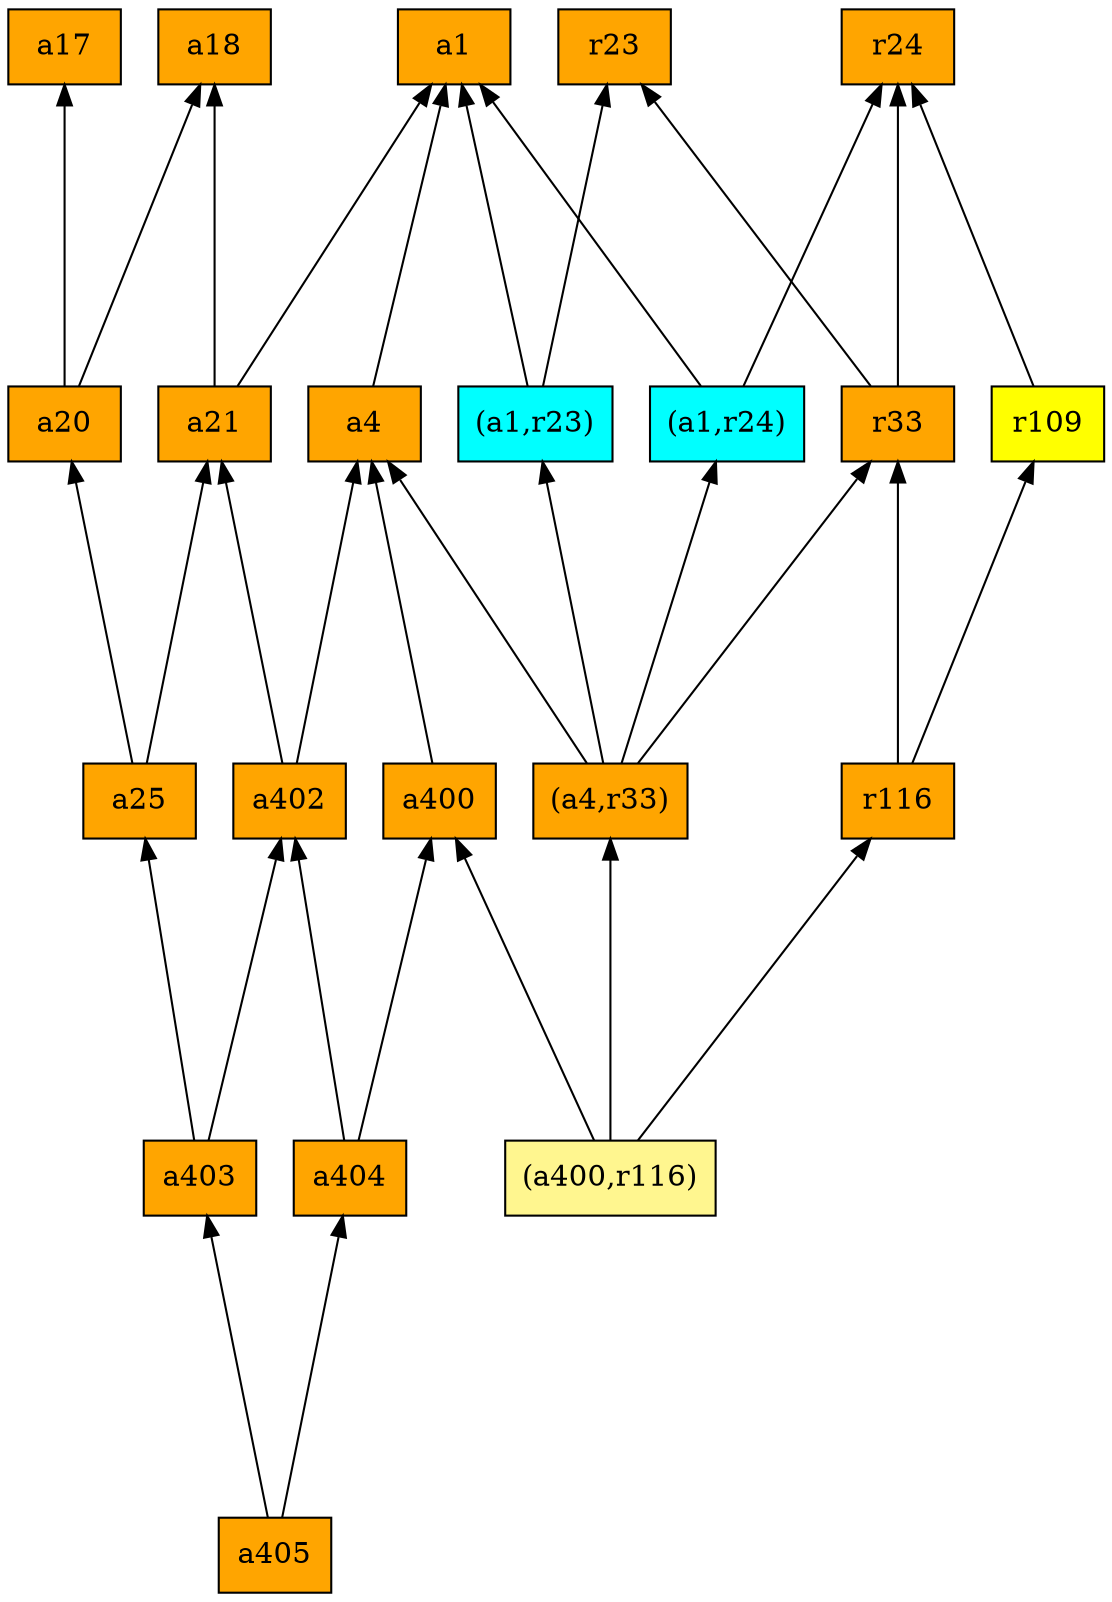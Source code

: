 digraph G {
rankdir=BT;ranksep="2.0";
"(a4,r33)" [shape=record,fillcolor=orange,style=filled,label="{(a4,r33)}"];
"a17" [shape=record,fillcolor=orange,style=filled,label="{a17}"];
"a25" [shape=record,fillcolor=orange,style=filled,label="{a25}"];
"a402" [shape=record,fillcolor=orange,style=filled,label="{a402}"];
"a18" [shape=record,fillcolor=orange,style=filled,label="{a18}"];
"a21" [shape=record,fillcolor=orange,style=filled,label="{a21}"];
"(a400,r116)" [shape=record,fillcolor=khaki1,style=filled,label="{(a400,r116)}"];
"a405" [shape=record,fillcolor=orange,style=filled,label="{a405}"];
"a400" [shape=record,fillcolor=orange,style=filled,label="{a400}"];
"r116" [shape=record,fillcolor=orange,style=filled,label="{r116}"];
"a1" [shape=record,fillcolor=orange,style=filled,label="{a1}"];
"a403" [shape=record,fillcolor=orange,style=filled,label="{a403}"];
"(a1,r23)" [shape=record,fillcolor=cyan,style=filled,label="{(a1,r23)}"];
"(a1,r24)" [shape=record,fillcolor=cyan,style=filled,label="{(a1,r24)}"];
"a4" [shape=record,fillcolor=orange,style=filled,label="{a4}"];
"a20" [shape=record,fillcolor=orange,style=filled,label="{a20}"];
"r24" [shape=record,fillcolor=orange,style=filled,label="{r24}"];
"a404" [shape=record,fillcolor=orange,style=filled,label="{a404}"];
"r33" [shape=record,fillcolor=orange,style=filled,label="{r33}"];
"r23" [shape=record,fillcolor=orange,style=filled,label="{r23}"];
"r109" [shape=record,fillcolor=yellow,style=filled,label="{r109}"];
"(a4,r33)" -> "a4"
"(a4,r33)" -> "(a1,r23)"
"(a4,r33)" -> "(a1,r24)"
"(a4,r33)" -> "r33"
"a25" -> "a20"
"a25" -> "a21"
"a402" -> "a21"
"a402" -> "a4"
"a21" -> "a1"
"a21" -> "a18"
"(a400,r116)" -> "r116"
"(a400,r116)" -> "(a4,r33)"
"(a400,r116)" -> "a400"
"a405" -> "a404"
"a405" -> "a403"
"a400" -> "a4"
"r116" -> "r109"
"r116" -> "r33"
"a403" -> "a25"
"a403" -> "a402"
"(a1,r23)" -> "a1"
"(a1,r23)" -> "r23"
"(a1,r24)" -> "a1"
"(a1,r24)" -> "r24"
"a4" -> "a1"
"a20" -> "a18"
"a20" -> "a17"
"a404" -> "a402"
"a404" -> "a400"
"r33" -> "r24"
"r33" -> "r23"
"r109" -> "r24"
}